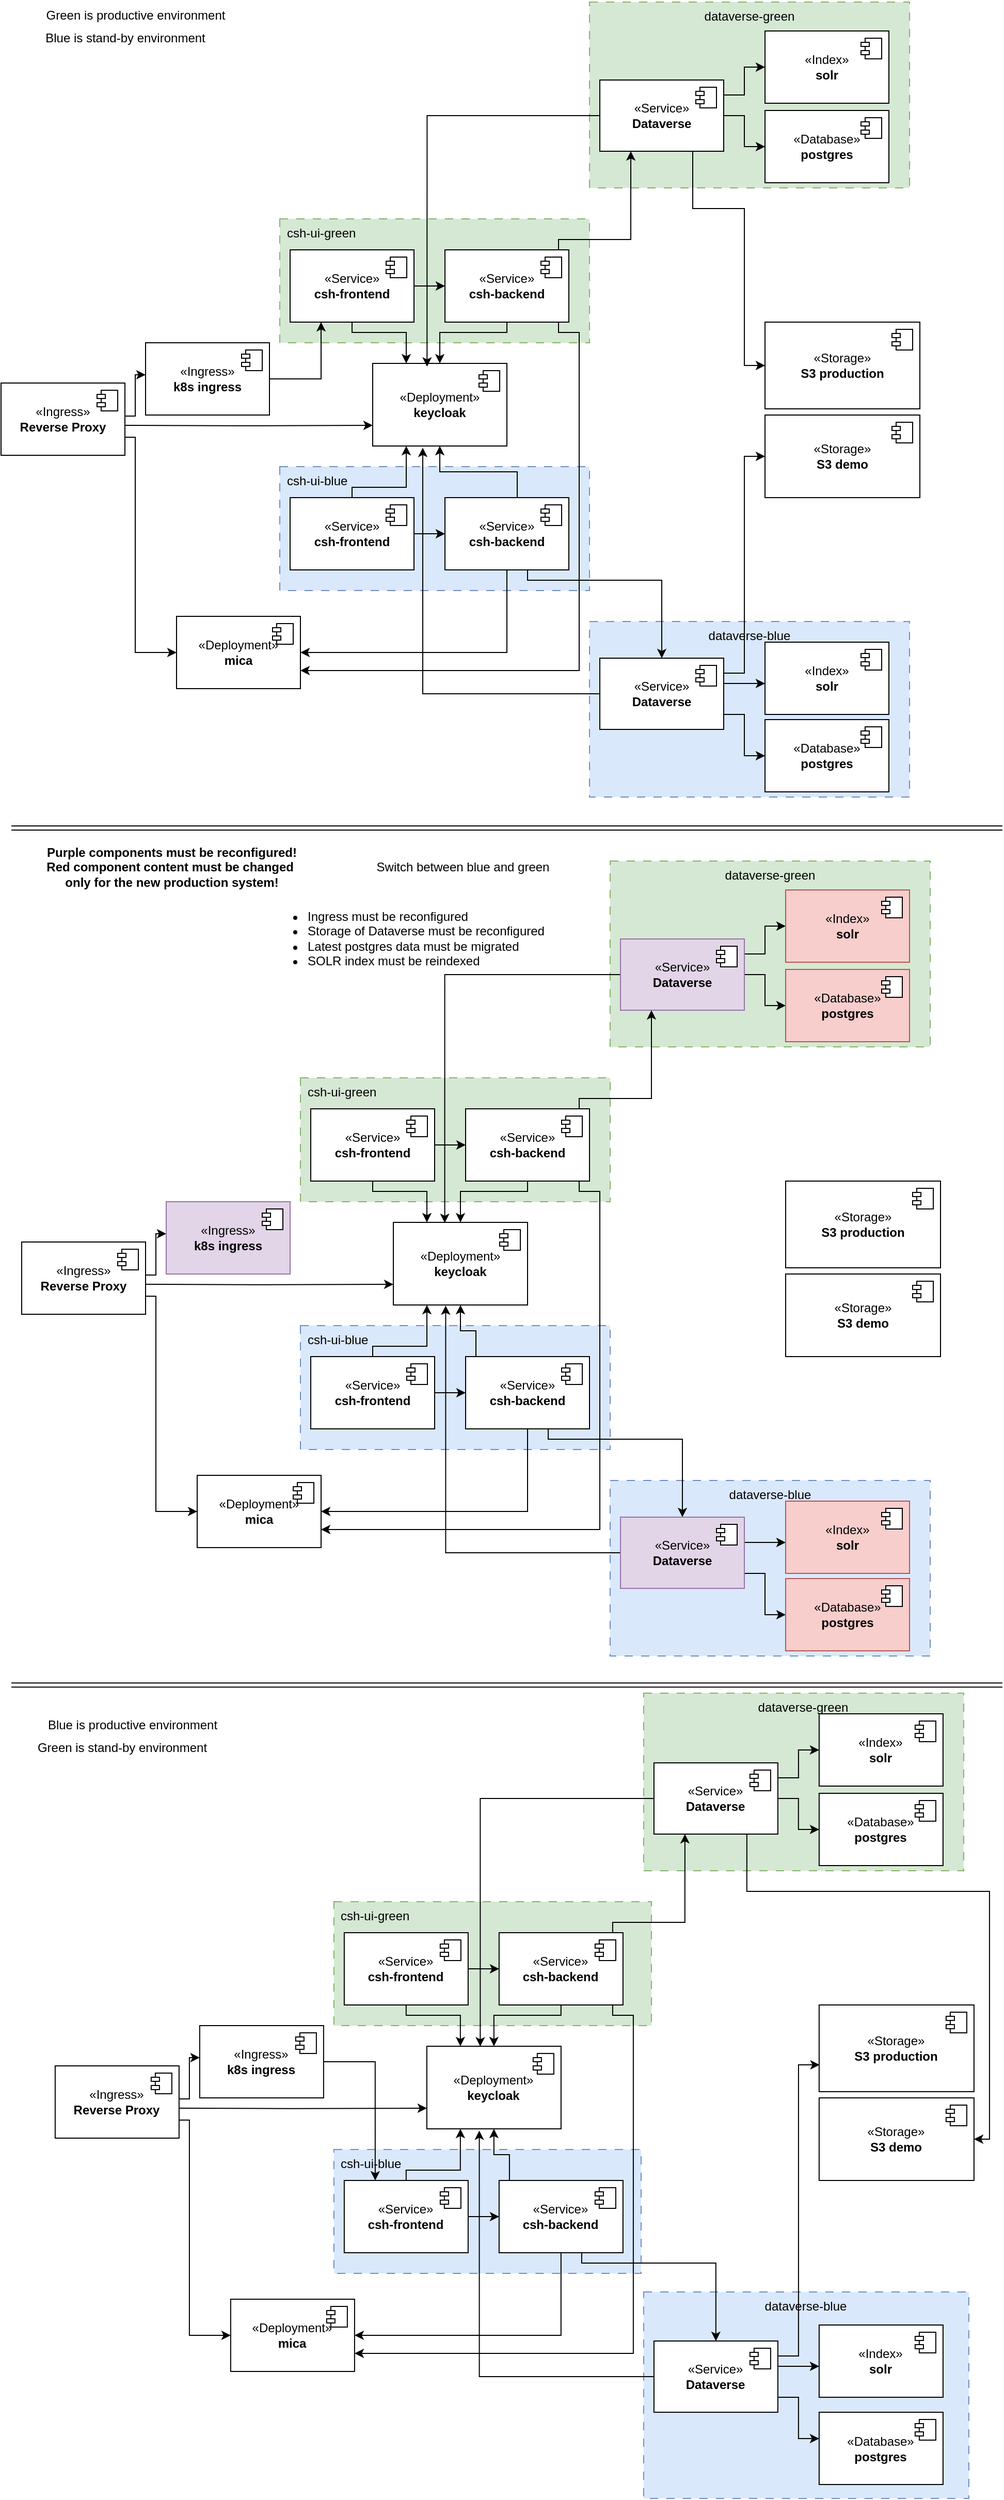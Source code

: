 <mxfile version="26.0.6">
  <diagram name="Page-1" id="UmYdHqTWHNb7NzqTb6U2">
    <mxGraphModel dx="1428" dy="652" grid="1" gridSize="10" guides="1" tooltips="1" connect="1" arrows="1" fold="1" page="1" pageScale="1" pageWidth="1169" pageHeight="827" math="0" shadow="0">
      <root>
        <mxCell id="0" />
        <mxCell id="1" parent="0" />
        <mxCell id="5zf9XJoakITJVShfxlqn-283" value="dataverse-blue" style="rounded=0;whiteSpace=wrap;html=1;fillColor=#dae8fc;verticalAlign=top;dashed=1;dashPattern=8 8;strokeColor=#6c8ebf;" parent="1" vertex="1">
          <mxGeometry x="622.44" y="2258" width="315" height="200" as="geometry" />
        </mxCell>
        <mxCell id="5zf9XJoakITJVShfxlqn-79" value="dataverse-green" style="rounded=0;whiteSpace=wrap;html=1;fillColor=#d5e8d4;verticalAlign=top;dashed=1;dashPattern=8 8;strokeColor=#82b366;" parent="1" vertex="1">
          <mxGeometry x="570" y="40" width="310" height="180" as="geometry" />
        </mxCell>
        <mxCell id="5zf9XJoakITJVShfxlqn-64" value="dataverse-blue" style="rounded=0;whiteSpace=wrap;html=1;fillColor=#dae8fc;verticalAlign=top;dashed=1;dashPattern=8 8;strokeColor=#6c8ebf;" parent="1" vertex="1">
          <mxGeometry x="570" y="640" width="310" height="170" as="geometry" />
        </mxCell>
        <mxCell id="5zf9XJoakITJVShfxlqn-15" value="&lt;div&gt;csh-ui-green&lt;/div&gt;" style="rounded=0;whiteSpace=wrap;html=1;fillColor=#d5e8d4;verticalAlign=top;dashed=1;dashPattern=8 8;strokeColor=#82b366;labelPosition=center;verticalLabelPosition=middle;align=left;spacingRight=0;spacingLeft=5;" parent="1" vertex="1">
          <mxGeometry x="270" y="250" width="300" height="120" as="geometry" />
        </mxCell>
        <mxCell id="5zf9XJoakITJVShfxlqn-24" value="csh-ui-blue" style="rounded=0;whiteSpace=wrap;html=1;fillColor=#dae8fc;verticalAlign=top;dashed=1;dashPattern=8 8;strokeColor=#6c8ebf;spacingRight=0;spacingLeft=5;align=left;" parent="1" vertex="1">
          <mxGeometry x="270" y="490" width="300" height="120" as="geometry" />
        </mxCell>
        <mxCell id="5zf9XJoakITJVShfxlqn-5" style="edgeStyle=orthogonalEdgeStyle;rounded=0;orthogonalLoop=1;jettySize=auto;html=1;" parent="1" edge="1">
          <mxGeometry relative="1" as="geometry">
            <mxPoint x="120" y="440" as="sourcePoint" />
            <mxPoint x="140" y="401" as="targetPoint" />
            <Array as="points">
              <mxPoint x="120" y="441" />
              <mxPoint x="130" y="441" />
              <mxPoint x="130" y="401" />
            </Array>
          </mxGeometry>
        </mxCell>
        <mxCell id="5zf9XJoakITJVShfxlqn-50" style="edgeStyle=orthogonalEdgeStyle;rounded=0;orthogonalLoop=1;jettySize=auto;html=1;entryX=0;entryY=0.75;entryDx=0;entryDy=0;" parent="1" target="5zf9XJoakITJVShfxlqn-27" edge="1">
          <mxGeometry relative="1" as="geometry">
            <mxPoint x="90" y="449.86" as="sourcePoint" />
            <mxPoint x="353" y="449.86" as="targetPoint" />
            <Array as="points" />
          </mxGeometry>
        </mxCell>
        <mxCell id="5zf9XJoakITJVShfxlqn-1" value="&lt;div&gt;«Ingress»&lt;/div&gt;&lt;div&gt;&lt;b&gt;Reverse Proxy&lt;/b&gt;&lt;br&gt;&lt;/div&gt;" style="html=1;dropTarget=0;whiteSpace=wrap;" parent="1" vertex="1">
          <mxGeometry y="409" width="120" height="70" as="geometry" />
        </mxCell>
        <mxCell id="5zf9XJoakITJVShfxlqn-2" value="" style="shape=module;jettyWidth=8;jettyHeight=4;" parent="5zf9XJoakITJVShfxlqn-1" vertex="1">
          <mxGeometry x="1" width="20" height="20" relative="1" as="geometry">
            <mxPoint x="-27" y="7" as="offset" />
          </mxGeometry>
        </mxCell>
        <mxCell id="5zf9XJoakITJVShfxlqn-12" style="edgeStyle=orthogonalEdgeStyle;rounded=0;orthogonalLoop=1;jettySize=auto;html=1;entryX=0.25;entryY=1;entryDx=0;entryDy=0;" parent="1" source="5zf9XJoakITJVShfxlqn-3" target="5zf9XJoakITJVShfxlqn-6" edge="1">
          <mxGeometry relative="1" as="geometry" />
        </mxCell>
        <mxCell id="5zf9XJoakITJVShfxlqn-3" value="&lt;div&gt;«Ingress»&lt;/div&gt;&lt;div&gt;&lt;b&gt;k8s ingress&lt;/b&gt;&lt;br&gt;&lt;/div&gt;" style="html=1;dropTarget=0;whiteSpace=wrap;" parent="1" vertex="1">
          <mxGeometry x="140" y="370" width="120" height="70" as="geometry" />
        </mxCell>
        <mxCell id="5zf9XJoakITJVShfxlqn-4" value="" style="shape=module;jettyWidth=8;jettyHeight=4;" parent="5zf9XJoakITJVShfxlqn-3" vertex="1">
          <mxGeometry x="1" width="20" height="20" relative="1" as="geometry">
            <mxPoint x="-27" y="7" as="offset" />
          </mxGeometry>
        </mxCell>
        <mxCell id="5zf9XJoakITJVShfxlqn-13" style="edgeStyle=orthogonalEdgeStyle;rounded=0;orthogonalLoop=1;jettySize=auto;html=1;entryX=0;entryY=0.5;entryDx=0;entryDy=0;" parent="1" source="5zf9XJoakITJVShfxlqn-6" target="5zf9XJoakITJVShfxlqn-8" edge="1">
          <mxGeometry relative="1" as="geometry" />
        </mxCell>
        <mxCell id="5zf9XJoakITJVShfxlqn-29" style="edgeStyle=orthogonalEdgeStyle;rounded=0;orthogonalLoop=1;jettySize=auto;html=1;entryX=0.25;entryY=0;entryDx=0;entryDy=0;" parent="1" source="5zf9XJoakITJVShfxlqn-6" target="5zf9XJoakITJVShfxlqn-27" edge="1">
          <mxGeometry relative="1" as="geometry">
            <Array as="points">
              <mxPoint x="340" y="360" />
              <mxPoint x="393" y="360" />
            </Array>
          </mxGeometry>
        </mxCell>
        <mxCell id="5zf9XJoakITJVShfxlqn-6" value="&lt;div&gt;«Service»&lt;/div&gt;&lt;div&gt;&lt;b&gt;csh-frontend&lt;/b&gt;&lt;br&gt;&lt;/div&gt;" style="html=1;dropTarget=0;whiteSpace=wrap;" parent="1" vertex="1">
          <mxGeometry x="280" y="280" width="120" height="70" as="geometry" />
        </mxCell>
        <mxCell id="5zf9XJoakITJVShfxlqn-7" value="" style="shape=module;jettyWidth=8;jettyHeight=4;" parent="5zf9XJoakITJVShfxlqn-6" vertex="1">
          <mxGeometry x="1" width="20" height="20" relative="1" as="geometry">
            <mxPoint x="-27" y="7" as="offset" />
          </mxGeometry>
        </mxCell>
        <mxCell id="5zf9XJoakITJVShfxlqn-30" style="edgeStyle=orthogonalEdgeStyle;rounded=0;orthogonalLoop=1;jettySize=auto;html=1;entryX=0.5;entryY=0;entryDx=0;entryDy=0;" parent="1" source="5zf9XJoakITJVShfxlqn-8" target="5zf9XJoakITJVShfxlqn-27" edge="1">
          <mxGeometry relative="1" as="geometry">
            <Array as="points">
              <mxPoint x="490" y="360" />
              <mxPoint x="425" y="360" />
            </Array>
          </mxGeometry>
        </mxCell>
        <mxCell id="5zf9XJoakITJVShfxlqn-55" style="edgeStyle=orthogonalEdgeStyle;rounded=0;orthogonalLoop=1;jettySize=auto;html=1;entryX=1;entryY=0.75;entryDx=0;entryDy=0;" parent="1" source="5zf9XJoakITJVShfxlqn-8" target="5zf9XJoakITJVShfxlqn-33" edge="1">
          <mxGeometry relative="1" as="geometry">
            <Array as="points">
              <mxPoint x="540" y="360" />
              <mxPoint x="560" y="360" />
              <mxPoint x="560" y="688" />
            </Array>
          </mxGeometry>
        </mxCell>
        <mxCell id="5zf9XJoakITJVShfxlqn-59" style="edgeStyle=orthogonalEdgeStyle;rounded=0;orthogonalLoop=1;jettySize=auto;html=1;entryX=0.25;entryY=1;entryDx=0;entryDy=0;exitX=0.75;exitY=0;exitDx=0;exitDy=0;" parent="1" source="5zf9XJoakITJVShfxlqn-8" target="5zf9XJoakITJVShfxlqn-81" edge="1">
          <mxGeometry relative="1" as="geometry">
            <mxPoint x="470.0" y="350" as="sourcePoint" />
            <mxPoint x="615" y="221" as="targetPoint" />
            <Array as="points">
              <mxPoint x="540" y="280" />
              <mxPoint x="540" y="270" />
              <mxPoint x="610" y="270" />
            </Array>
          </mxGeometry>
        </mxCell>
        <mxCell id="5zf9XJoakITJVShfxlqn-8" value="&lt;div&gt;«Service»&lt;/div&gt;&lt;div&gt;&lt;b&gt;csh-backend&lt;/b&gt;&lt;/div&gt;" style="html=1;dropTarget=0;whiteSpace=wrap;" parent="1" vertex="1">
          <mxGeometry x="430" y="280" width="120" height="70" as="geometry" />
        </mxCell>
        <mxCell id="5zf9XJoakITJVShfxlqn-9" value="" style="shape=module;jettyWidth=8;jettyHeight=4;" parent="5zf9XJoakITJVShfxlqn-8" vertex="1">
          <mxGeometry x="1" width="20" height="20" relative="1" as="geometry">
            <mxPoint x="-27" y="7" as="offset" />
          </mxGeometry>
        </mxCell>
        <mxCell id="5zf9XJoakITJVShfxlqn-16" style="edgeStyle=orthogonalEdgeStyle;rounded=0;orthogonalLoop=1;jettySize=auto;html=1;entryX=0;entryY=0.5;entryDx=0;entryDy=0;" parent="1" source="5zf9XJoakITJVShfxlqn-17" target="5zf9XJoakITJVShfxlqn-20" edge="1">
          <mxGeometry relative="1" as="geometry" />
        </mxCell>
        <mxCell id="5zf9XJoakITJVShfxlqn-31" style="edgeStyle=orthogonalEdgeStyle;rounded=0;orthogonalLoop=1;jettySize=auto;html=1;entryX=0.25;entryY=1;entryDx=0;entryDy=0;" parent="1" source="5zf9XJoakITJVShfxlqn-17" target="5zf9XJoakITJVShfxlqn-27" edge="1">
          <mxGeometry relative="1" as="geometry">
            <Array as="points">
              <mxPoint x="340" y="510" />
              <mxPoint x="393" y="510" />
            </Array>
          </mxGeometry>
        </mxCell>
        <mxCell id="5zf9XJoakITJVShfxlqn-17" value="&lt;div&gt;«Service»&lt;/div&gt;&lt;div&gt;&lt;b&gt;csh-frontend&lt;/b&gt;&lt;br&gt;&lt;/div&gt;" style="html=1;dropTarget=0;whiteSpace=wrap;" parent="1" vertex="1">
          <mxGeometry x="280" y="520" width="120" height="70" as="geometry" />
        </mxCell>
        <mxCell id="5zf9XJoakITJVShfxlqn-18" value="" style="shape=module;jettyWidth=8;jettyHeight=4;" parent="5zf9XJoakITJVShfxlqn-17" vertex="1">
          <mxGeometry x="1" width="20" height="20" relative="1" as="geometry">
            <mxPoint x="-27" y="7" as="offset" />
          </mxGeometry>
        </mxCell>
        <mxCell id="5zf9XJoakITJVShfxlqn-32" style="edgeStyle=orthogonalEdgeStyle;rounded=0;orthogonalLoop=1;jettySize=auto;html=1;entryX=0.5;entryY=1;entryDx=0;entryDy=0;" parent="1" source="5zf9XJoakITJVShfxlqn-20" target="5zf9XJoakITJVShfxlqn-27" edge="1">
          <mxGeometry relative="1" as="geometry">
            <Array as="points">
              <mxPoint x="500" y="495" />
              <mxPoint x="425" y="495" />
            </Array>
          </mxGeometry>
        </mxCell>
        <mxCell id="5zf9XJoakITJVShfxlqn-54" style="edgeStyle=orthogonalEdgeStyle;rounded=0;orthogonalLoop=1;jettySize=auto;html=1;entryX=1;entryY=0.5;entryDx=0;entryDy=0;" parent="1" source="5zf9XJoakITJVShfxlqn-20" target="5zf9XJoakITJVShfxlqn-33" edge="1">
          <mxGeometry relative="1" as="geometry">
            <Array as="points">
              <mxPoint x="490" y="670" />
            </Array>
          </mxGeometry>
        </mxCell>
        <mxCell id="5zf9XJoakITJVShfxlqn-76" style="edgeStyle=orthogonalEdgeStyle;rounded=0;orthogonalLoop=1;jettySize=auto;html=1;" parent="1" source="5zf9XJoakITJVShfxlqn-20" target="5zf9XJoakITJVShfxlqn-65" edge="1">
          <mxGeometry relative="1" as="geometry">
            <Array as="points">
              <mxPoint x="510" y="600" />
            </Array>
          </mxGeometry>
        </mxCell>
        <mxCell id="5zf9XJoakITJVShfxlqn-20" value="&lt;div&gt;«Service»&lt;/div&gt;&lt;div&gt;&lt;b&gt;csh-backend&lt;/b&gt;&lt;/div&gt;" style="html=1;dropTarget=0;whiteSpace=wrap;" parent="1" vertex="1">
          <mxGeometry x="430" y="520" width="120" height="70" as="geometry" />
        </mxCell>
        <mxCell id="5zf9XJoakITJVShfxlqn-21" value="" style="shape=module;jettyWidth=8;jettyHeight=4;" parent="5zf9XJoakITJVShfxlqn-20" vertex="1">
          <mxGeometry x="1" width="20" height="20" relative="1" as="geometry">
            <mxPoint x="-27" y="7" as="offset" />
          </mxGeometry>
        </mxCell>
        <mxCell id="5zf9XJoakITJVShfxlqn-27" value="&lt;div&gt;«Deployment»&lt;b&gt;&lt;br&gt;&lt;/b&gt;&lt;/div&gt;&lt;div&gt;&lt;b&gt;keycloak&lt;/b&gt;&lt;/div&gt;" style="html=1;dropTarget=0;whiteSpace=wrap;" parent="1" vertex="1">
          <mxGeometry x="360" y="390" width="130" height="80" as="geometry" />
        </mxCell>
        <mxCell id="5zf9XJoakITJVShfxlqn-28" value="" style="shape=module;jettyWidth=8;jettyHeight=4;" parent="5zf9XJoakITJVShfxlqn-27" vertex="1">
          <mxGeometry x="1" width="20" height="20" relative="1" as="geometry">
            <mxPoint x="-27" y="7" as="offset" />
          </mxGeometry>
        </mxCell>
        <mxCell id="5zf9XJoakITJVShfxlqn-33" value="&lt;div&gt;«Deployment»&lt;b&gt;&lt;br&gt;&lt;/b&gt;&lt;/div&gt;&lt;div&gt;&lt;b&gt;mica&lt;/b&gt;&lt;/div&gt;" style="html=1;dropTarget=0;whiteSpace=wrap;" parent="1" vertex="1">
          <mxGeometry x="170" y="635" width="120" height="70" as="geometry" />
        </mxCell>
        <mxCell id="5zf9XJoakITJVShfxlqn-34" value="" style="shape=module;jettyWidth=8;jettyHeight=4;" parent="5zf9XJoakITJVShfxlqn-33" vertex="1">
          <mxGeometry x="1" width="20" height="20" relative="1" as="geometry">
            <mxPoint x="-27" y="7" as="offset" />
          </mxGeometry>
        </mxCell>
        <mxCell id="5zf9XJoakITJVShfxlqn-36" style="edgeStyle=orthogonalEdgeStyle;rounded=0;orthogonalLoop=1;jettySize=auto;html=1;exitX=1;exitY=0.75;exitDx=0;exitDy=0;" parent="1" source="5zf9XJoakITJVShfxlqn-1" target="5zf9XJoakITJVShfxlqn-33" edge="1">
          <mxGeometry relative="1" as="geometry">
            <mxPoint x="130" y="670" as="sourcePoint" />
            <mxPoint x="170" y="670" as="targetPoint" />
            <Array as="points">
              <mxPoint x="130" y="462" />
              <mxPoint x="130" y="670" />
            </Array>
          </mxGeometry>
        </mxCell>
        <mxCell id="5zf9XJoakITJVShfxlqn-78" style="edgeStyle=orthogonalEdgeStyle;rounded=0;orthogonalLoop=1;jettySize=auto;html=1;entryX=0;entryY=0.5;entryDx=0;entryDy=0;exitX=0.75;exitY=1;exitDx=0;exitDy=0;" parent="1" source="5zf9XJoakITJVShfxlqn-81" target="5zf9XJoakITJVShfxlqn-61" edge="1">
          <mxGeometry relative="1" as="geometry">
            <mxPoint x="750" y="176" as="sourcePoint" />
            <Array as="points">
              <mxPoint x="670" y="240" />
              <mxPoint x="720" y="240" />
              <mxPoint x="720" y="392" />
            </Array>
          </mxGeometry>
        </mxCell>
        <mxCell id="5zf9XJoakITJVShfxlqn-61" value="&lt;div&gt;«Storage»&lt;/div&gt;&lt;div&gt;&lt;b&gt;S3 production&lt;/b&gt;&lt;br&gt;&lt;/div&gt;" style="html=1;dropTarget=0;whiteSpace=wrap;" parent="1" vertex="1">
          <mxGeometry x="740" y="350" width="150" height="84" as="geometry" />
        </mxCell>
        <mxCell id="5zf9XJoakITJVShfxlqn-62" value="" style="shape=module;jettyWidth=8;jettyHeight=4;" parent="5zf9XJoakITJVShfxlqn-61" vertex="1">
          <mxGeometry x="1" width="20" height="20" relative="1" as="geometry">
            <mxPoint x="-27" y="7" as="offset" />
          </mxGeometry>
        </mxCell>
        <mxCell id="5zf9XJoakITJVShfxlqn-74" style="edgeStyle=orthogonalEdgeStyle;rounded=0;orthogonalLoop=1;jettySize=auto;html=1;" parent="1" source="5zf9XJoakITJVShfxlqn-65" target="5zf9XJoakITJVShfxlqn-72" edge="1">
          <mxGeometry relative="1" as="geometry">
            <Array as="points">
              <mxPoint x="720" y="730" />
              <mxPoint x="720" y="770" />
            </Array>
          </mxGeometry>
        </mxCell>
        <mxCell id="5zf9XJoakITJVShfxlqn-77" style="edgeStyle=orthogonalEdgeStyle;rounded=0;orthogonalLoop=1;jettySize=auto;html=1;entryX=0;entryY=0.5;entryDx=0;entryDy=0;" parent="1" source="5zf9XJoakITJVShfxlqn-65" target="5zf9XJoakITJVShfxlqn-67" edge="1">
          <mxGeometry relative="1" as="geometry">
            <Array as="points">
              <mxPoint x="720" y="690" />
              <mxPoint x="720" y="480" />
            </Array>
          </mxGeometry>
        </mxCell>
        <mxCell id="5zf9XJoakITJVShfxlqn-221" style="edgeStyle=orthogonalEdgeStyle;rounded=0;orthogonalLoop=1;jettySize=auto;html=1;" parent="1" source="5zf9XJoakITJVShfxlqn-65" target="5zf9XJoakITJVShfxlqn-219" edge="1">
          <mxGeometry relative="1" as="geometry">
            <Array as="points">
              <mxPoint x="730" y="700" />
              <mxPoint x="730" y="700" />
            </Array>
          </mxGeometry>
        </mxCell>
        <mxCell id="5zf9XJoakITJVShfxlqn-355" style="edgeStyle=orthogonalEdgeStyle;rounded=0;orthogonalLoop=1;jettySize=auto;html=1;entryX=0.373;entryY=1.021;entryDx=0;entryDy=0;entryPerimeter=0;" parent="1" source="5zf9XJoakITJVShfxlqn-65" target="5zf9XJoakITJVShfxlqn-27" edge="1">
          <mxGeometry relative="1" as="geometry" />
        </mxCell>
        <mxCell id="5zf9XJoakITJVShfxlqn-65" value="&lt;div&gt;«Service»&lt;b&gt;&lt;br&gt;&lt;/b&gt;&lt;/div&gt;&lt;div&gt;&lt;b&gt;Dataverse&lt;/b&gt;&lt;/div&gt;" style="html=1;dropTarget=0;whiteSpace=wrap;" parent="1" vertex="1">
          <mxGeometry x="580" y="675.5" width="120" height="69" as="geometry" />
        </mxCell>
        <mxCell id="5zf9XJoakITJVShfxlqn-66" value="" style="shape=module;jettyWidth=8;jettyHeight=4;" parent="5zf9XJoakITJVShfxlqn-65" vertex="1">
          <mxGeometry x="1" width="20" height="20" relative="1" as="geometry">
            <mxPoint x="-27" y="7" as="offset" />
          </mxGeometry>
        </mxCell>
        <mxCell id="5zf9XJoakITJVShfxlqn-67" value="&lt;div&gt;«Storage»&lt;/div&gt;&lt;div&gt;&lt;b&gt;S3 demo&lt;/b&gt;&lt;br&gt;&lt;/div&gt;" style="html=1;dropTarget=0;whiteSpace=wrap;" parent="1" vertex="1">
          <mxGeometry x="740" y="440" width="150" height="80" as="geometry" />
        </mxCell>
        <mxCell id="5zf9XJoakITJVShfxlqn-68" value="" style="shape=module;jettyWidth=8;jettyHeight=4;" parent="5zf9XJoakITJVShfxlqn-67" vertex="1">
          <mxGeometry x="1" width="20" height="20" relative="1" as="geometry">
            <mxPoint x="-27" y="7" as="offset" />
          </mxGeometry>
        </mxCell>
        <mxCell id="5zf9XJoakITJVShfxlqn-72" value="&lt;div&gt;«Database»&lt;/div&gt;&lt;div&gt;&lt;b&gt;postgres&lt;/b&gt;&lt;br&gt;&lt;/div&gt;" style="html=1;dropTarget=0;whiteSpace=wrap;" parent="1" vertex="1">
          <mxGeometry x="740" y="735" width="120" height="70" as="geometry" />
        </mxCell>
        <mxCell id="5zf9XJoakITJVShfxlqn-73" value="" style="shape=module;jettyWidth=8;jettyHeight=4;" parent="5zf9XJoakITJVShfxlqn-72" vertex="1">
          <mxGeometry x="1" width="20" height="20" relative="1" as="geometry">
            <mxPoint x="-27" y="7" as="offset" />
          </mxGeometry>
        </mxCell>
        <mxCell id="5zf9XJoakITJVShfxlqn-80" style="edgeStyle=orthogonalEdgeStyle;rounded=0;orthogonalLoop=1;jettySize=auto;html=1;" parent="1" source="5zf9XJoakITJVShfxlqn-81" target="5zf9XJoakITJVShfxlqn-83" edge="1">
          <mxGeometry relative="1" as="geometry" />
        </mxCell>
        <mxCell id="5zf9XJoakITJVShfxlqn-218" style="edgeStyle=orthogonalEdgeStyle;rounded=0;orthogonalLoop=1;jettySize=auto;html=1;entryX=0;entryY=0.5;entryDx=0;entryDy=0;" parent="1" source="5zf9XJoakITJVShfxlqn-81" target="5zf9XJoakITJVShfxlqn-216" edge="1">
          <mxGeometry relative="1" as="geometry">
            <Array as="points">
              <mxPoint x="720" y="130" />
              <mxPoint x="720" y="103" />
            </Array>
          </mxGeometry>
        </mxCell>
        <mxCell id="5zf9XJoakITJVShfxlqn-354" style="edgeStyle=orthogonalEdgeStyle;rounded=0;orthogonalLoop=1;jettySize=auto;html=1;entryX=0.405;entryY=0.039;entryDx=0;entryDy=0;entryPerimeter=0;" parent="1" source="5zf9XJoakITJVShfxlqn-81" target="5zf9XJoakITJVShfxlqn-27" edge="1">
          <mxGeometry relative="1" as="geometry" />
        </mxCell>
        <mxCell id="5zf9XJoakITJVShfxlqn-81" value="&lt;div&gt;«Service»&lt;b&gt;&lt;br&gt;&lt;/b&gt;&lt;/div&gt;&lt;div&gt;&lt;b&gt;Dataverse&lt;/b&gt;&lt;/div&gt;" style="html=1;dropTarget=0;whiteSpace=wrap;" parent="1" vertex="1">
          <mxGeometry x="580" y="115.5" width="120" height="69" as="geometry" />
        </mxCell>
        <mxCell id="5zf9XJoakITJVShfxlqn-82" value="" style="shape=module;jettyWidth=8;jettyHeight=4;" parent="5zf9XJoakITJVShfxlqn-81" vertex="1">
          <mxGeometry x="1" width="20" height="20" relative="1" as="geometry">
            <mxPoint x="-27" y="7" as="offset" />
          </mxGeometry>
        </mxCell>
        <mxCell id="5zf9XJoakITJVShfxlqn-83" value="&lt;div&gt;«Database»&lt;/div&gt;&lt;div&gt;&lt;b&gt;postgres&lt;/b&gt;&lt;br&gt;&lt;/div&gt;" style="html=1;dropTarget=0;whiteSpace=wrap;" parent="1" vertex="1">
          <mxGeometry x="740" y="145" width="120" height="70" as="geometry" />
        </mxCell>
        <mxCell id="5zf9XJoakITJVShfxlqn-84" value="" style="shape=module;jettyWidth=8;jettyHeight=4;" parent="5zf9XJoakITJVShfxlqn-83" vertex="1">
          <mxGeometry x="1" width="20" height="20" relative="1" as="geometry">
            <mxPoint x="-27" y="7" as="offset" />
          </mxGeometry>
        </mxCell>
        <mxCell id="5zf9XJoakITJVShfxlqn-85" value="Green is productive environment" style="text;html=1;align=center;verticalAlign=middle;resizable=0;points=[];autosize=1;strokeColor=none;fillColor=none;" parent="1" vertex="1">
          <mxGeometry x="30" y="38" width="200" height="30" as="geometry" />
        </mxCell>
        <mxCell id="5zf9XJoakITJVShfxlqn-86" value="Blue is stand-by environment" style="text;html=1;align=center;verticalAlign=middle;resizable=0;points=[];autosize=1;strokeColor=none;fillColor=none;" parent="1" vertex="1">
          <mxGeometry x="30" y="60" width="180" height="30" as="geometry" />
        </mxCell>
        <mxCell id="5zf9XJoakITJVShfxlqn-87" value="" style="shape=link;html=1;rounded=0;" parent="1" edge="1">
          <mxGeometry width="100" relative="1" as="geometry">
            <mxPoint x="10" y="1670.18" as="sourcePoint" />
            <mxPoint x="970" y="1670.18" as="targetPoint" />
          </mxGeometry>
        </mxCell>
        <mxCell id="5zf9XJoakITJVShfxlqn-144" value="Blue is productive environment" style="text;html=1;align=center;verticalAlign=middle;resizable=0;points=[];autosize=1;strokeColor=none;fillColor=none;" parent="1" vertex="1">
          <mxGeometry x="32.44" y="1693.5" width="190" height="30" as="geometry" />
        </mxCell>
        <mxCell id="5zf9XJoakITJVShfxlqn-145" value="Green is stand-by environment" style="text;html=1;align=center;verticalAlign=middle;resizable=0;points=[];autosize=1;strokeColor=none;fillColor=none;" parent="1" vertex="1">
          <mxGeometry x="22.44" y="1715.5" width="190" height="30" as="geometry" />
        </mxCell>
        <mxCell id="5zf9XJoakITJVShfxlqn-146" value="" style="shape=link;html=1;rounded=0;" parent="1" edge="1">
          <mxGeometry width="100" relative="1" as="geometry">
            <mxPoint x="10" y="840" as="sourcePoint" />
            <mxPoint x="970" y="840" as="targetPoint" />
          </mxGeometry>
        </mxCell>
        <mxCell id="5zf9XJoakITJVShfxlqn-205" value="Switch between blue and green" style="text;html=1;align=center;verticalAlign=middle;resizable=0;points=[];autosize=1;strokeColor=none;fillColor=none;" parent="1" vertex="1">
          <mxGeometry x="352.44" y="862.75" width="190" height="30" as="geometry" />
        </mxCell>
        <mxCell id="5zf9XJoakITJVShfxlqn-206" value="&lt;div align=&quot;left&quot;&gt;&lt;ul&gt;&lt;li&gt;Ingress must be reconfigured&lt;br&gt;&lt;/li&gt;&lt;li&gt;Storage of Dataverse must be reconfigured&lt;/li&gt;&lt;li&gt;Latest postgres data must be migrated&lt;/li&gt;&lt;li&gt;SOLR index must be reindexed&lt;br&gt;&lt;/li&gt;&lt;/ul&gt;&lt;/div&gt;" style="text;html=1;align=left;verticalAlign=middle;resizable=0;points=[];autosize=1;strokeColor=none;fillColor=none;" parent="1" vertex="1">
          <mxGeometry x="255" y="897.25" width="290" height="100" as="geometry" />
        </mxCell>
        <mxCell id="5zf9XJoakITJVShfxlqn-207" value="&lt;div&gt;Purple components must be reconfigured!&lt;/div&gt;&lt;div&gt;Red component content must be changed&amp;nbsp;&lt;/div&gt;&lt;div&gt;only for the new production system!&lt;br&gt;&lt;/div&gt;" style="text;html=1;align=center;verticalAlign=middle;resizable=0;points=[];autosize=1;strokeColor=none;fillColor=none;fontStyle=1" parent="1" vertex="1">
          <mxGeometry x="30" y="847.75" width="270" height="60" as="geometry" />
        </mxCell>
        <mxCell id="5zf9XJoakITJVShfxlqn-216" value="&lt;div&gt;«Index»&lt;/div&gt;&lt;div&gt;&lt;b&gt;solr&lt;/b&gt;&lt;br&gt;&lt;/div&gt;" style="html=1;dropTarget=0;whiteSpace=wrap;" parent="1" vertex="1">
          <mxGeometry x="740" y="68" width="120" height="70" as="geometry" />
        </mxCell>
        <mxCell id="5zf9XJoakITJVShfxlqn-217" value="" style="shape=module;jettyWidth=8;jettyHeight=4;" parent="5zf9XJoakITJVShfxlqn-216" vertex="1">
          <mxGeometry x="1" width="20" height="20" relative="1" as="geometry">
            <mxPoint x="-27" y="7" as="offset" />
          </mxGeometry>
        </mxCell>
        <mxCell id="5zf9XJoakITJVShfxlqn-219" value="&lt;div&gt;«Index»&lt;/div&gt;&lt;div&gt;&lt;b&gt;solr&lt;/b&gt;&lt;br&gt;&lt;/div&gt;" style="html=1;dropTarget=0;whiteSpace=wrap;" parent="1" vertex="1">
          <mxGeometry x="740" y="660" width="120" height="70" as="geometry" />
        </mxCell>
        <mxCell id="5zf9XJoakITJVShfxlqn-220" value="" style="shape=module;jettyWidth=8;jettyHeight=4;" parent="5zf9XJoakITJVShfxlqn-219" vertex="1">
          <mxGeometry x="1" width="20" height="20" relative="1" as="geometry">
            <mxPoint x="-27" y="7" as="offset" />
          </mxGeometry>
        </mxCell>
        <mxCell id="5zf9XJoakITJVShfxlqn-222" value="dataverse-green" style="rounded=0;whiteSpace=wrap;html=1;fillColor=#d5e8d4;verticalAlign=top;dashed=1;dashPattern=8 8;strokeColor=#82b366;" parent="1" vertex="1">
          <mxGeometry x="622.44" y="1678" width="310" height="172" as="geometry" />
        </mxCell>
        <mxCell id="5zf9XJoakITJVShfxlqn-223" value="&lt;div&gt;csh-ui-green&lt;/div&gt;" style="rounded=0;whiteSpace=wrap;html=1;fillColor=#d5e8d4;verticalAlign=top;dashed=1;dashPattern=8 8;strokeColor=#82b366;spacingRight=0;align=left;spacingLeft=5;" parent="1" vertex="1">
          <mxGeometry x="322.44" y="1880" width="307.56" height="120" as="geometry" />
        </mxCell>
        <mxCell id="5zf9XJoakITJVShfxlqn-224" value="&lt;div&gt;csh-ui-blue&lt;/div&gt;" style="rounded=0;whiteSpace=wrap;html=1;fillColor=#dae8fc;verticalAlign=top;dashed=1;dashPattern=8 8;strokeColor=#6c8ebf;spacingRight=0;align=left;spacingLeft=5;" parent="1" vertex="1">
          <mxGeometry x="322.44" y="2120" width="297.56" height="120" as="geometry" />
        </mxCell>
        <mxCell id="5zf9XJoakITJVShfxlqn-225" style="edgeStyle=orthogonalEdgeStyle;rounded=0;orthogonalLoop=1;jettySize=auto;html=1;" parent="1" edge="1">
          <mxGeometry relative="1" as="geometry">
            <mxPoint x="172.44" y="2070" as="sourcePoint" />
            <mxPoint x="192.44" y="2031" as="targetPoint" />
            <Array as="points">
              <mxPoint x="172.44" y="2071" />
              <mxPoint x="182.44" y="2071" />
              <mxPoint x="182.44" y="2031" />
            </Array>
          </mxGeometry>
        </mxCell>
        <mxCell id="5zf9XJoakITJVShfxlqn-226" style="edgeStyle=orthogonalEdgeStyle;rounded=0;orthogonalLoop=1;jettySize=auto;html=1;entryX=0;entryY=0.75;entryDx=0;entryDy=0;" parent="1" target="5zf9XJoakITJVShfxlqn-256" edge="1">
          <mxGeometry relative="1" as="geometry">
            <mxPoint x="142.44" y="2079.86" as="sourcePoint" />
            <mxPoint x="405.44" y="2079.86" as="targetPoint" />
            <Array as="points" />
          </mxGeometry>
        </mxCell>
        <mxCell id="5zf9XJoakITJVShfxlqn-227" value="&lt;div&gt;«Ingress»&lt;/div&gt;&lt;div&gt;&lt;b&gt;Reverse Proxy&lt;/b&gt;&lt;br&gt;&lt;/div&gt;" style="html=1;dropTarget=0;whiteSpace=wrap;" parent="1" vertex="1">
          <mxGeometry x="52.44" y="2039" width="120" height="70" as="geometry" />
        </mxCell>
        <mxCell id="5zf9XJoakITJVShfxlqn-228" value="" style="shape=module;jettyWidth=8;jettyHeight=4;" parent="5zf9XJoakITJVShfxlqn-227" vertex="1">
          <mxGeometry x="1" width="20" height="20" relative="1" as="geometry">
            <mxPoint x="-27" y="7" as="offset" />
          </mxGeometry>
        </mxCell>
        <mxCell id="5zf9XJoakITJVShfxlqn-229" style="edgeStyle=orthogonalEdgeStyle;rounded=0;orthogonalLoop=1;jettySize=auto;html=1;entryX=0.25;entryY=0;entryDx=0;entryDy=0;" parent="1" source="5zf9XJoakITJVShfxlqn-230" target="5zf9XJoakITJVShfxlqn-246" edge="1">
          <mxGeometry relative="1" as="geometry" />
        </mxCell>
        <mxCell id="5zf9XJoakITJVShfxlqn-230" value="&lt;div&gt;«Ingress»&lt;/div&gt;&lt;div&gt;&lt;b&gt;k8s ingress&lt;/b&gt;&lt;br&gt;&lt;/div&gt;" style="html=1;dropTarget=0;whiteSpace=wrap;" parent="1" vertex="1">
          <mxGeometry x="192.44" y="2000" width="120" height="70" as="geometry" />
        </mxCell>
        <mxCell id="5zf9XJoakITJVShfxlqn-231" value="" style="shape=module;jettyWidth=8;jettyHeight=4;" parent="5zf9XJoakITJVShfxlqn-230" vertex="1">
          <mxGeometry x="1" width="20" height="20" relative="1" as="geometry">
            <mxPoint x="-27" y="7" as="offset" />
          </mxGeometry>
        </mxCell>
        <mxCell id="5zf9XJoakITJVShfxlqn-232" style="edgeStyle=orthogonalEdgeStyle;rounded=0;orthogonalLoop=1;jettySize=auto;html=1;entryX=0;entryY=0.5;entryDx=0;entryDy=0;" parent="1" source="5zf9XJoakITJVShfxlqn-234" target="5zf9XJoakITJVShfxlqn-240" edge="1">
          <mxGeometry relative="1" as="geometry" />
        </mxCell>
        <mxCell id="5zf9XJoakITJVShfxlqn-233" style="edgeStyle=orthogonalEdgeStyle;rounded=0;orthogonalLoop=1;jettySize=auto;html=1;entryX=0.25;entryY=0;entryDx=0;entryDy=0;" parent="1" source="5zf9XJoakITJVShfxlqn-234" target="5zf9XJoakITJVShfxlqn-256" edge="1">
          <mxGeometry relative="1" as="geometry">
            <Array as="points">
              <mxPoint x="392.44" y="1990" />
              <mxPoint x="445.44" y="1990" />
            </Array>
          </mxGeometry>
        </mxCell>
        <mxCell id="5zf9XJoakITJVShfxlqn-234" value="&lt;div&gt;«Service»&lt;/div&gt;&lt;div&gt;&lt;b&gt;csh-frontend&lt;/b&gt;&lt;br&gt;&lt;/div&gt;" style="html=1;dropTarget=0;whiteSpace=wrap;" parent="1" vertex="1">
          <mxGeometry x="332.44" y="1910" width="120" height="70" as="geometry" />
        </mxCell>
        <mxCell id="5zf9XJoakITJVShfxlqn-235" value="" style="shape=module;jettyWidth=8;jettyHeight=4;" parent="5zf9XJoakITJVShfxlqn-234" vertex="1">
          <mxGeometry x="1" width="20" height="20" relative="1" as="geometry">
            <mxPoint x="-27" y="7" as="offset" />
          </mxGeometry>
        </mxCell>
        <mxCell id="5zf9XJoakITJVShfxlqn-237" style="edgeStyle=orthogonalEdgeStyle;rounded=0;orthogonalLoop=1;jettySize=auto;html=1;entryX=0.5;entryY=0;entryDx=0;entryDy=0;" parent="1" source="5zf9XJoakITJVShfxlqn-240" target="5zf9XJoakITJVShfxlqn-256" edge="1">
          <mxGeometry relative="1" as="geometry">
            <Array as="points">
              <mxPoint x="542.44" y="1990" />
              <mxPoint x="477.44" y="1990" />
            </Array>
          </mxGeometry>
        </mxCell>
        <mxCell id="5zf9XJoakITJVShfxlqn-238" style="edgeStyle=orthogonalEdgeStyle;rounded=0;orthogonalLoop=1;jettySize=auto;html=1;entryX=1;entryY=0.75;entryDx=0;entryDy=0;" parent="1" source="5zf9XJoakITJVShfxlqn-240" target="5zf9XJoakITJVShfxlqn-258" edge="1">
          <mxGeometry relative="1" as="geometry">
            <Array as="points">
              <mxPoint x="592.44" y="1990" />
              <mxPoint x="612.44" y="1990" />
              <mxPoint x="612.44" y="2318" />
            </Array>
          </mxGeometry>
        </mxCell>
        <mxCell id="5zf9XJoakITJVShfxlqn-239" style="edgeStyle=orthogonalEdgeStyle;rounded=0;orthogonalLoop=1;jettySize=auto;html=1;entryX=0.25;entryY=1;entryDx=0;entryDy=0;exitX=0.75;exitY=0;exitDx=0;exitDy=0;" parent="1" source="5zf9XJoakITJVShfxlqn-240" target="5zf9XJoakITJVShfxlqn-274" edge="1">
          <mxGeometry relative="1" as="geometry">
            <mxPoint x="522.44" y="1980" as="sourcePoint" />
            <mxPoint x="667.44" y="1851" as="targetPoint" />
            <Array as="points">
              <mxPoint x="592.44" y="1910" />
              <mxPoint x="592.44" y="1900" />
              <mxPoint x="662.44" y="1900" />
            </Array>
          </mxGeometry>
        </mxCell>
        <mxCell id="5zf9XJoakITJVShfxlqn-240" value="&lt;div&gt;«Service»&lt;/div&gt;&lt;div&gt;&lt;b&gt;csh-backend&lt;/b&gt;&lt;/div&gt;" style="html=1;dropTarget=0;whiteSpace=wrap;" parent="1" vertex="1">
          <mxGeometry x="482.44" y="1910" width="120" height="70" as="geometry" />
        </mxCell>
        <mxCell id="5zf9XJoakITJVShfxlqn-241" value="" style="shape=module;jettyWidth=8;jettyHeight=4;" parent="5zf9XJoakITJVShfxlqn-240" vertex="1">
          <mxGeometry x="1" width="20" height="20" relative="1" as="geometry">
            <mxPoint x="-27" y="7" as="offset" />
          </mxGeometry>
        </mxCell>
        <mxCell id="5zf9XJoakITJVShfxlqn-244" style="edgeStyle=orthogonalEdgeStyle;rounded=0;orthogonalLoop=1;jettySize=auto;html=1;entryX=0;entryY=0.5;entryDx=0;entryDy=0;" parent="1" source="5zf9XJoakITJVShfxlqn-246" target="5zf9XJoakITJVShfxlqn-252" edge="1">
          <mxGeometry relative="1" as="geometry" />
        </mxCell>
        <mxCell id="5zf9XJoakITJVShfxlqn-245" style="edgeStyle=orthogonalEdgeStyle;rounded=0;orthogonalLoop=1;jettySize=auto;html=1;entryX=0.25;entryY=1;entryDx=0;entryDy=0;" parent="1" source="5zf9XJoakITJVShfxlqn-246" target="5zf9XJoakITJVShfxlqn-256" edge="1">
          <mxGeometry relative="1" as="geometry">
            <Array as="points">
              <mxPoint x="392.44" y="2140" />
              <mxPoint x="445.44" y="2140" />
            </Array>
          </mxGeometry>
        </mxCell>
        <mxCell id="5zf9XJoakITJVShfxlqn-246" value="&lt;div&gt;«Service»&lt;/div&gt;&lt;div&gt;&lt;b&gt;csh-frontend&lt;/b&gt;&lt;br&gt;&lt;/div&gt;" style="html=1;dropTarget=0;whiteSpace=wrap;" parent="1" vertex="1">
          <mxGeometry x="332.44" y="2150" width="120" height="70" as="geometry" />
        </mxCell>
        <mxCell id="5zf9XJoakITJVShfxlqn-247" value="" style="shape=module;jettyWidth=8;jettyHeight=4;" parent="5zf9XJoakITJVShfxlqn-246" vertex="1">
          <mxGeometry x="1" width="20" height="20" relative="1" as="geometry">
            <mxPoint x="-27" y="7" as="offset" />
          </mxGeometry>
        </mxCell>
        <mxCell id="5zf9XJoakITJVShfxlqn-249" style="edgeStyle=orthogonalEdgeStyle;rounded=0;orthogonalLoop=1;jettySize=auto;html=1;entryX=0.5;entryY=1;entryDx=0;entryDy=0;" parent="1" source="5zf9XJoakITJVShfxlqn-252" target="5zf9XJoakITJVShfxlqn-256" edge="1">
          <mxGeometry relative="1" as="geometry">
            <Array as="points">
              <mxPoint x="492.44" y="2125" />
              <mxPoint x="477.44" y="2125" />
            </Array>
          </mxGeometry>
        </mxCell>
        <mxCell id="5zf9XJoakITJVShfxlqn-250" style="edgeStyle=orthogonalEdgeStyle;rounded=0;orthogonalLoop=1;jettySize=auto;html=1;entryX=1;entryY=0.5;entryDx=0;entryDy=0;" parent="1" source="5zf9XJoakITJVShfxlqn-252" target="5zf9XJoakITJVShfxlqn-258" edge="1">
          <mxGeometry relative="1" as="geometry">
            <Array as="points">
              <mxPoint x="542.44" y="2300" />
            </Array>
          </mxGeometry>
        </mxCell>
        <mxCell id="5zf9XJoakITJVShfxlqn-251" style="edgeStyle=orthogonalEdgeStyle;rounded=0;orthogonalLoop=1;jettySize=auto;html=1;" parent="1" source="5zf9XJoakITJVShfxlqn-252" target="5zf9XJoakITJVShfxlqn-267" edge="1">
          <mxGeometry relative="1" as="geometry">
            <Array as="points">
              <mxPoint x="562.44" y="2230" />
            </Array>
          </mxGeometry>
        </mxCell>
        <mxCell id="5zf9XJoakITJVShfxlqn-252" value="&lt;div&gt;«Service»&lt;/div&gt;&lt;div&gt;&lt;b&gt;csh-backend&lt;/b&gt;&lt;/div&gt;" style="html=1;dropTarget=0;whiteSpace=wrap;" parent="1" vertex="1">
          <mxGeometry x="482.44" y="2150" width="120" height="70" as="geometry" />
        </mxCell>
        <mxCell id="5zf9XJoakITJVShfxlqn-253" value="" style="shape=module;jettyWidth=8;jettyHeight=4;" parent="5zf9XJoakITJVShfxlqn-252" vertex="1">
          <mxGeometry x="1" width="20" height="20" relative="1" as="geometry">
            <mxPoint x="-27" y="7" as="offset" />
          </mxGeometry>
        </mxCell>
        <mxCell id="5zf9XJoakITJVShfxlqn-256" value="&lt;div&gt;«Deployment»&lt;b&gt;&lt;br&gt;&lt;/b&gt;&lt;/div&gt;&lt;div&gt;&lt;b&gt;keycloak&lt;/b&gt;&lt;/div&gt;" style="html=1;dropTarget=0;whiteSpace=wrap;" parent="1" vertex="1">
          <mxGeometry x="412.44" y="2020" width="130" height="80" as="geometry" />
        </mxCell>
        <mxCell id="5zf9XJoakITJVShfxlqn-257" value="" style="shape=module;jettyWidth=8;jettyHeight=4;" parent="5zf9XJoakITJVShfxlqn-256" vertex="1">
          <mxGeometry x="1" width="20" height="20" relative="1" as="geometry">
            <mxPoint x="-27" y="7" as="offset" />
          </mxGeometry>
        </mxCell>
        <mxCell id="5zf9XJoakITJVShfxlqn-258" value="&lt;div&gt;«Deployment»&lt;b&gt;&lt;br&gt;&lt;/b&gt;&lt;/div&gt;&lt;div&gt;&lt;b&gt;mica&lt;/b&gt;&lt;/div&gt;" style="html=1;dropTarget=0;whiteSpace=wrap;" parent="1" vertex="1">
          <mxGeometry x="222.44" y="2265" width="120" height="70" as="geometry" />
        </mxCell>
        <mxCell id="5zf9XJoakITJVShfxlqn-259" value="" style="shape=module;jettyWidth=8;jettyHeight=4;" parent="5zf9XJoakITJVShfxlqn-258" vertex="1">
          <mxGeometry x="1" width="20" height="20" relative="1" as="geometry">
            <mxPoint x="-27" y="7" as="offset" />
          </mxGeometry>
        </mxCell>
        <mxCell id="5zf9XJoakITJVShfxlqn-260" style="edgeStyle=orthogonalEdgeStyle;rounded=0;orthogonalLoop=1;jettySize=auto;html=1;exitX=1;exitY=0.75;exitDx=0;exitDy=0;" parent="1" source="5zf9XJoakITJVShfxlqn-227" target="5zf9XJoakITJVShfxlqn-258" edge="1">
          <mxGeometry relative="1" as="geometry">
            <mxPoint x="182.44" y="2300" as="sourcePoint" />
            <mxPoint x="222.44" y="2300" as="targetPoint" />
            <Array as="points">
              <mxPoint x="182.44" y="2092" />
              <mxPoint x="182.44" y="2300" />
            </Array>
          </mxGeometry>
        </mxCell>
        <mxCell id="5zf9XJoakITJVShfxlqn-261" style="edgeStyle=orthogonalEdgeStyle;rounded=0;orthogonalLoop=1;jettySize=auto;html=1;entryX=1;entryY=0.5;entryDx=0;entryDy=0;exitX=0.75;exitY=1;exitDx=0;exitDy=0;" parent="1" source="5zf9XJoakITJVShfxlqn-274" target="5zf9XJoakITJVShfxlqn-269" edge="1">
          <mxGeometry relative="1" as="geometry">
            <mxPoint x="802.44" y="1806" as="sourcePoint" />
            <Array as="points">
              <mxPoint x="722.44" y="1870" />
              <mxPoint x="957.44" y="1870" />
              <mxPoint x="957.44" y="2110" />
            </Array>
          </mxGeometry>
        </mxCell>
        <mxCell id="5zf9XJoakITJVShfxlqn-262" value="&lt;div&gt;«Storage»&lt;/div&gt;&lt;div&gt;&lt;b&gt;S3 production&lt;/b&gt;&lt;br&gt;&lt;/div&gt;" style="html=1;dropTarget=0;whiteSpace=wrap;" parent="1" vertex="1">
          <mxGeometry x="792.44" y="1980" width="150" height="84" as="geometry" />
        </mxCell>
        <mxCell id="5zf9XJoakITJVShfxlqn-263" value="" style="shape=module;jettyWidth=8;jettyHeight=4;" parent="5zf9XJoakITJVShfxlqn-262" vertex="1">
          <mxGeometry x="1" width="20" height="20" relative="1" as="geometry">
            <mxPoint x="-27" y="7" as="offset" />
          </mxGeometry>
        </mxCell>
        <mxCell id="5zf9XJoakITJVShfxlqn-264" style="edgeStyle=orthogonalEdgeStyle;rounded=0;orthogonalLoop=1;jettySize=auto;html=1;" parent="1" source="5zf9XJoakITJVShfxlqn-267" edge="1">
          <mxGeometry relative="1" as="geometry">
            <mxPoint x="792.44" y="2400" as="targetPoint" />
            <Array as="points">
              <mxPoint x="772.44" y="2360" />
              <mxPoint x="772.44" y="2400" />
            </Array>
          </mxGeometry>
        </mxCell>
        <mxCell id="5zf9XJoakITJVShfxlqn-265" style="edgeStyle=orthogonalEdgeStyle;rounded=0;orthogonalLoop=1;jettySize=auto;html=1;entryX=0.003;entryY=0.696;entryDx=0;entryDy=0;entryPerimeter=0;" parent="1" source="5zf9XJoakITJVShfxlqn-267" target="5zf9XJoakITJVShfxlqn-262" edge="1">
          <mxGeometry relative="1" as="geometry">
            <Array as="points">
              <mxPoint x="772.44" y="2320" />
              <mxPoint x="772.44" y="2038" />
              <mxPoint x="792.44" y="2038" />
            </Array>
          </mxGeometry>
        </mxCell>
        <mxCell id="5zf9XJoakITJVShfxlqn-266" style="edgeStyle=orthogonalEdgeStyle;rounded=0;orthogonalLoop=1;jettySize=auto;html=1;" parent="1" source="5zf9XJoakITJVShfxlqn-267" target="5zf9XJoakITJVShfxlqn-280" edge="1">
          <mxGeometry relative="1" as="geometry">
            <Array as="points">
              <mxPoint x="782.44" y="2330" />
              <mxPoint x="782.44" y="2330" />
            </Array>
          </mxGeometry>
        </mxCell>
        <mxCell id="5zf9XJoakITJVShfxlqn-359" style="edgeStyle=orthogonalEdgeStyle;rounded=0;orthogonalLoop=1;jettySize=auto;html=1;entryX=0.391;entryY=1.021;entryDx=0;entryDy=0;entryPerimeter=0;" parent="1" source="5zf9XJoakITJVShfxlqn-267" target="5zf9XJoakITJVShfxlqn-256" edge="1">
          <mxGeometry relative="1" as="geometry" />
        </mxCell>
        <mxCell id="5zf9XJoakITJVShfxlqn-267" value="&lt;div&gt;«Service»&lt;b&gt;&lt;br&gt;&lt;/b&gt;&lt;/div&gt;&lt;div&gt;&lt;b&gt;Dataverse&lt;/b&gt;&lt;/div&gt;" style="html=1;dropTarget=0;whiteSpace=wrap;" parent="1" vertex="1">
          <mxGeometry x="632.44" y="2305.5" width="120" height="69" as="geometry" />
        </mxCell>
        <mxCell id="5zf9XJoakITJVShfxlqn-268" value="" style="shape=module;jettyWidth=8;jettyHeight=4;" parent="5zf9XJoakITJVShfxlqn-267" vertex="1">
          <mxGeometry x="1" width="20" height="20" relative="1" as="geometry">
            <mxPoint x="-27" y="7" as="offset" />
          </mxGeometry>
        </mxCell>
        <mxCell id="5zf9XJoakITJVShfxlqn-269" value="&lt;div&gt;«Storage»&lt;/div&gt;&lt;div&gt;&lt;b&gt;S3 demo&lt;/b&gt;&lt;br&gt;&lt;/div&gt;" style="html=1;dropTarget=0;whiteSpace=wrap;" parent="1" vertex="1">
          <mxGeometry x="792.44" y="2070" width="150" height="80" as="geometry" />
        </mxCell>
        <mxCell id="5zf9XJoakITJVShfxlqn-270" value="" style="shape=module;jettyWidth=8;jettyHeight=4;" parent="5zf9XJoakITJVShfxlqn-269" vertex="1">
          <mxGeometry x="1" width="20" height="20" relative="1" as="geometry">
            <mxPoint x="-27" y="7" as="offset" />
          </mxGeometry>
        </mxCell>
        <mxCell id="5zf9XJoakITJVShfxlqn-272" style="edgeStyle=orthogonalEdgeStyle;rounded=0;orthogonalLoop=1;jettySize=auto;html=1;" parent="1" source="5zf9XJoakITJVShfxlqn-274" target="5zf9XJoakITJVShfxlqn-276" edge="1">
          <mxGeometry relative="1" as="geometry" />
        </mxCell>
        <mxCell id="5zf9XJoakITJVShfxlqn-273" style="edgeStyle=orthogonalEdgeStyle;rounded=0;orthogonalLoop=1;jettySize=auto;html=1;entryX=0;entryY=0.5;entryDx=0;entryDy=0;" parent="1" source="5zf9XJoakITJVShfxlqn-274" target="5zf9XJoakITJVShfxlqn-278" edge="1">
          <mxGeometry relative="1" as="geometry">
            <Array as="points">
              <mxPoint x="772.44" y="1760" />
              <mxPoint x="772.44" y="1733" />
            </Array>
          </mxGeometry>
        </mxCell>
        <mxCell id="5zf9XJoakITJVShfxlqn-358" style="edgeStyle=orthogonalEdgeStyle;rounded=0;orthogonalLoop=1;jettySize=auto;html=1;entryX=0.398;entryY=0.003;entryDx=0;entryDy=0;entryPerimeter=0;" parent="1" source="5zf9XJoakITJVShfxlqn-274" target="5zf9XJoakITJVShfxlqn-256" edge="1">
          <mxGeometry relative="1" as="geometry" />
        </mxCell>
        <mxCell id="5zf9XJoakITJVShfxlqn-274" value="&lt;div&gt;«Service»&lt;b&gt;&lt;br&gt;&lt;/b&gt;&lt;/div&gt;&lt;div&gt;&lt;b&gt;Dataverse&lt;/b&gt;&lt;/div&gt;" style="html=1;dropTarget=0;whiteSpace=wrap;" parent="1" vertex="1">
          <mxGeometry x="632.44" y="1745.5" width="120" height="69" as="geometry" />
        </mxCell>
        <mxCell id="5zf9XJoakITJVShfxlqn-275" value="" style="shape=module;jettyWidth=8;jettyHeight=4;" parent="5zf9XJoakITJVShfxlqn-274" vertex="1">
          <mxGeometry x="1" width="20" height="20" relative="1" as="geometry">
            <mxPoint x="-27" y="7" as="offset" />
          </mxGeometry>
        </mxCell>
        <mxCell id="5zf9XJoakITJVShfxlqn-276" value="&lt;div&gt;«Database»&lt;/div&gt;&lt;div&gt;&lt;b&gt;postgres&lt;/b&gt;&lt;br&gt;&lt;/div&gt;" style="html=1;dropTarget=0;whiteSpace=wrap;" parent="1" vertex="1">
          <mxGeometry x="792.44" y="1775" width="120" height="70" as="geometry" />
        </mxCell>
        <mxCell id="5zf9XJoakITJVShfxlqn-277" value="" style="shape=module;jettyWidth=8;jettyHeight=4;" parent="5zf9XJoakITJVShfxlqn-276" vertex="1">
          <mxGeometry x="1" width="20" height="20" relative="1" as="geometry">
            <mxPoint x="-27" y="7" as="offset" />
          </mxGeometry>
        </mxCell>
        <mxCell id="5zf9XJoakITJVShfxlqn-278" value="&lt;div&gt;«Index»&lt;/div&gt;&lt;div&gt;&lt;b&gt;solr&lt;/b&gt;&lt;br&gt;&lt;/div&gt;" style="html=1;dropTarget=0;whiteSpace=wrap;" parent="1" vertex="1">
          <mxGeometry x="792.44" y="1698" width="120" height="70" as="geometry" />
        </mxCell>
        <mxCell id="5zf9XJoakITJVShfxlqn-279" value="" style="shape=module;jettyWidth=8;jettyHeight=4;" parent="5zf9XJoakITJVShfxlqn-278" vertex="1">
          <mxGeometry x="1" width="20" height="20" relative="1" as="geometry">
            <mxPoint x="-27" y="7" as="offset" />
          </mxGeometry>
        </mxCell>
        <mxCell id="5zf9XJoakITJVShfxlqn-280" value="&lt;div&gt;«Index»&lt;/div&gt;&lt;div&gt;&lt;b&gt;solr&lt;/b&gt;&lt;br&gt;&lt;/div&gt;" style="html=1;dropTarget=0;whiteSpace=wrap;" parent="1" vertex="1">
          <mxGeometry x="792.44" y="2290" width="120" height="70" as="geometry" />
        </mxCell>
        <mxCell id="5zf9XJoakITJVShfxlqn-281" value="" style="shape=module;jettyWidth=8;jettyHeight=4;" parent="5zf9XJoakITJVShfxlqn-280" vertex="1">
          <mxGeometry x="1" width="20" height="20" relative="1" as="geometry">
            <mxPoint x="-27" y="7" as="offset" />
          </mxGeometry>
        </mxCell>
        <mxCell id="5zf9XJoakITJVShfxlqn-284" value="&lt;div&gt;«Database»&lt;/div&gt;&lt;div&gt;&lt;b&gt;postgres&lt;/b&gt;&lt;br&gt;&lt;/div&gt;" style="html=1;dropTarget=0;whiteSpace=wrap;" parent="1" vertex="1">
          <mxGeometry x="792.44" y="2374.5" width="120" height="70" as="geometry" />
        </mxCell>
        <mxCell id="5zf9XJoakITJVShfxlqn-285" value="" style="shape=module;jettyWidth=8;jettyHeight=4;" parent="5zf9XJoakITJVShfxlqn-284" vertex="1">
          <mxGeometry x="1" width="20" height="20" relative="1" as="geometry">
            <mxPoint x="-27" y="7" as="offset" />
          </mxGeometry>
        </mxCell>
        <mxCell id="5zf9XJoakITJVShfxlqn-287" value="dataverse-green" style="rounded=0;whiteSpace=wrap;html=1;fillColor=#d5e8d4;verticalAlign=top;dashed=1;dashPattern=8 8;strokeColor=#82b366;" parent="1" vertex="1">
          <mxGeometry x="590" y="872" width="310" height="180" as="geometry" />
        </mxCell>
        <mxCell id="5zf9XJoakITJVShfxlqn-288" value="dataverse-blue" style="rounded=0;whiteSpace=wrap;html=1;fillColor=#dae8fc;verticalAlign=top;dashed=1;dashPattern=8 8;strokeColor=#6c8ebf;" parent="1" vertex="1">
          <mxGeometry x="590" y="1472" width="310" height="170" as="geometry" />
        </mxCell>
        <mxCell id="5zf9XJoakITJVShfxlqn-289" value="&lt;div&gt;csh-ui-green&lt;/div&gt;" style="rounded=0;whiteSpace=wrap;html=1;fillColor=#d5e8d4;verticalAlign=top;dashed=1;dashPattern=8 8;strokeColor=#82b366;spacingRight=0;spacingLeft=5;align=left;" parent="1" vertex="1">
          <mxGeometry x="290" y="1082" width="300" height="120" as="geometry" />
        </mxCell>
        <mxCell id="5zf9XJoakITJVShfxlqn-290" value="&lt;div&gt;csh-ui-blue&lt;/div&gt;" style="rounded=0;whiteSpace=wrap;html=1;fillColor=#dae8fc;verticalAlign=top;dashed=1;dashPattern=8 8;strokeColor=#6c8ebf;spacingRight=0;align=left;spacingLeft=5;" parent="1" vertex="1">
          <mxGeometry x="290" y="1322" width="300" height="120" as="geometry" />
        </mxCell>
        <mxCell id="5zf9XJoakITJVShfxlqn-291" style="edgeStyle=orthogonalEdgeStyle;rounded=0;orthogonalLoop=1;jettySize=auto;html=1;" parent="1" edge="1">
          <mxGeometry relative="1" as="geometry">
            <mxPoint x="140" y="1272" as="sourcePoint" />
            <mxPoint x="160" y="1233" as="targetPoint" />
            <Array as="points">
              <mxPoint x="140" y="1273" />
              <mxPoint x="150" y="1273" />
              <mxPoint x="150" y="1233" />
            </Array>
          </mxGeometry>
        </mxCell>
        <mxCell id="5zf9XJoakITJVShfxlqn-292" style="edgeStyle=orthogonalEdgeStyle;rounded=0;orthogonalLoop=1;jettySize=auto;html=1;entryX=0;entryY=0.75;entryDx=0;entryDy=0;" parent="1" target="5zf9XJoakITJVShfxlqn-322" edge="1">
          <mxGeometry relative="1" as="geometry">
            <mxPoint x="110" y="1281.86" as="sourcePoint" />
            <mxPoint x="373" y="1281.86" as="targetPoint" />
            <Array as="points" />
          </mxGeometry>
        </mxCell>
        <mxCell id="5zf9XJoakITJVShfxlqn-293" value="&lt;div&gt;«Ingress»&lt;/div&gt;&lt;div&gt;&lt;b&gt;Reverse Proxy&lt;/b&gt;&lt;br&gt;&lt;/div&gt;" style="html=1;dropTarget=0;whiteSpace=wrap;" parent="1" vertex="1">
          <mxGeometry x="20" y="1241" width="120" height="70" as="geometry" />
        </mxCell>
        <mxCell id="5zf9XJoakITJVShfxlqn-294" value="" style="shape=module;jettyWidth=8;jettyHeight=4;" parent="5zf9XJoakITJVShfxlqn-293" vertex="1">
          <mxGeometry x="1" width="20" height="20" relative="1" as="geometry">
            <mxPoint x="-27" y="7" as="offset" />
          </mxGeometry>
        </mxCell>
        <mxCell id="5zf9XJoakITJVShfxlqn-296" value="&lt;div&gt;«Ingress»&lt;/div&gt;&lt;div&gt;&lt;b&gt;k8s ingress&lt;/b&gt;&lt;br&gt;&lt;/div&gt;" style="html=1;dropTarget=0;whiteSpace=wrap;fillColor=#e1d5e7;strokeColor=#9673a6;" parent="1" vertex="1">
          <mxGeometry x="160" y="1202" width="120" height="70" as="geometry" />
        </mxCell>
        <mxCell id="5zf9XJoakITJVShfxlqn-297" value="" style="shape=module;jettyWidth=8;jettyHeight=4;" parent="5zf9XJoakITJVShfxlqn-296" vertex="1">
          <mxGeometry x="1" width="20" height="20" relative="1" as="geometry">
            <mxPoint x="-27" y="7" as="offset" />
          </mxGeometry>
        </mxCell>
        <mxCell id="5zf9XJoakITJVShfxlqn-298" style="edgeStyle=orthogonalEdgeStyle;rounded=0;orthogonalLoop=1;jettySize=auto;html=1;entryX=0;entryY=0.5;entryDx=0;entryDy=0;" parent="1" source="5zf9XJoakITJVShfxlqn-300" target="5zf9XJoakITJVShfxlqn-306" edge="1">
          <mxGeometry relative="1" as="geometry" />
        </mxCell>
        <mxCell id="5zf9XJoakITJVShfxlqn-299" style="edgeStyle=orthogonalEdgeStyle;rounded=0;orthogonalLoop=1;jettySize=auto;html=1;entryX=0.25;entryY=0;entryDx=0;entryDy=0;" parent="1" source="5zf9XJoakITJVShfxlqn-300" target="5zf9XJoakITJVShfxlqn-322" edge="1">
          <mxGeometry relative="1" as="geometry">
            <Array as="points">
              <mxPoint x="360" y="1192" />
              <mxPoint x="413" y="1192" />
            </Array>
          </mxGeometry>
        </mxCell>
        <mxCell id="5zf9XJoakITJVShfxlqn-300" value="&lt;div&gt;«Service»&lt;/div&gt;&lt;div&gt;&lt;b&gt;csh-frontend&lt;/b&gt;&lt;br&gt;&lt;/div&gt;" style="html=1;dropTarget=0;whiteSpace=wrap;" parent="1" vertex="1">
          <mxGeometry x="300" y="1112" width="120" height="70" as="geometry" />
        </mxCell>
        <mxCell id="5zf9XJoakITJVShfxlqn-301" value="" style="shape=module;jettyWidth=8;jettyHeight=4;" parent="5zf9XJoakITJVShfxlqn-300" vertex="1">
          <mxGeometry x="1" width="20" height="20" relative="1" as="geometry">
            <mxPoint x="-27" y="7" as="offset" />
          </mxGeometry>
        </mxCell>
        <mxCell id="5zf9XJoakITJVShfxlqn-303" style="edgeStyle=orthogonalEdgeStyle;rounded=0;orthogonalLoop=1;jettySize=auto;html=1;entryX=0.5;entryY=0;entryDx=0;entryDy=0;" parent="1" source="5zf9XJoakITJVShfxlqn-306" target="5zf9XJoakITJVShfxlqn-322" edge="1">
          <mxGeometry relative="1" as="geometry">
            <Array as="points">
              <mxPoint x="510" y="1192" />
              <mxPoint x="445" y="1192" />
            </Array>
          </mxGeometry>
        </mxCell>
        <mxCell id="5zf9XJoakITJVShfxlqn-304" style="edgeStyle=orthogonalEdgeStyle;rounded=0;orthogonalLoop=1;jettySize=auto;html=1;entryX=1;entryY=0.75;entryDx=0;entryDy=0;" parent="1" source="5zf9XJoakITJVShfxlqn-306" target="5zf9XJoakITJVShfxlqn-324" edge="1">
          <mxGeometry relative="1" as="geometry">
            <Array as="points">
              <mxPoint x="560" y="1192" />
              <mxPoint x="580" y="1192" />
              <mxPoint x="580" y="1520" />
            </Array>
          </mxGeometry>
        </mxCell>
        <mxCell id="5zf9XJoakITJVShfxlqn-305" style="edgeStyle=orthogonalEdgeStyle;rounded=0;orthogonalLoop=1;jettySize=auto;html=1;entryX=0.25;entryY=1;entryDx=0;entryDy=0;exitX=0.75;exitY=0;exitDx=0;exitDy=0;" parent="1" source="5zf9XJoakITJVShfxlqn-306" target="5zf9XJoakITJVShfxlqn-341" edge="1">
          <mxGeometry relative="1" as="geometry">
            <mxPoint x="490.0" y="1182" as="sourcePoint" />
            <mxPoint x="635" y="1053" as="targetPoint" />
            <Array as="points">
              <mxPoint x="560" y="1112" />
              <mxPoint x="560" y="1102" />
              <mxPoint x="630" y="1102" />
            </Array>
          </mxGeometry>
        </mxCell>
        <mxCell id="5zf9XJoakITJVShfxlqn-306" value="&lt;div&gt;«Service»&lt;/div&gt;&lt;div&gt;&lt;b&gt;csh-backend&lt;/b&gt;&lt;/div&gt;" style="html=1;dropTarget=0;whiteSpace=wrap;" parent="1" vertex="1">
          <mxGeometry x="450" y="1112" width="120" height="70" as="geometry" />
        </mxCell>
        <mxCell id="5zf9XJoakITJVShfxlqn-307" value="" style="shape=module;jettyWidth=8;jettyHeight=4;" parent="5zf9XJoakITJVShfxlqn-306" vertex="1">
          <mxGeometry x="1" width="20" height="20" relative="1" as="geometry">
            <mxPoint x="-27" y="7" as="offset" />
          </mxGeometry>
        </mxCell>
        <mxCell id="5zf9XJoakITJVShfxlqn-310" style="edgeStyle=orthogonalEdgeStyle;rounded=0;orthogonalLoop=1;jettySize=auto;html=1;entryX=0;entryY=0.5;entryDx=0;entryDy=0;" parent="1" source="5zf9XJoakITJVShfxlqn-312" target="5zf9XJoakITJVShfxlqn-318" edge="1">
          <mxGeometry relative="1" as="geometry" />
        </mxCell>
        <mxCell id="5zf9XJoakITJVShfxlqn-311" style="edgeStyle=orthogonalEdgeStyle;rounded=0;orthogonalLoop=1;jettySize=auto;html=1;entryX=0.25;entryY=1;entryDx=0;entryDy=0;" parent="1" source="5zf9XJoakITJVShfxlqn-312" target="5zf9XJoakITJVShfxlqn-322" edge="1">
          <mxGeometry relative="1" as="geometry">
            <Array as="points">
              <mxPoint x="360" y="1342" />
              <mxPoint x="413" y="1342" />
            </Array>
          </mxGeometry>
        </mxCell>
        <mxCell id="5zf9XJoakITJVShfxlqn-312" value="&lt;div&gt;«Service»&lt;/div&gt;&lt;div&gt;&lt;b&gt;csh-frontend&lt;/b&gt;&lt;br&gt;&lt;/div&gt;" style="html=1;dropTarget=0;whiteSpace=wrap;" parent="1" vertex="1">
          <mxGeometry x="300" y="1352" width="120" height="70" as="geometry" />
        </mxCell>
        <mxCell id="5zf9XJoakITJVShfxlqn-313" value="" style="shape=module;jettyWidth=8;jettyHeight=4;" parent="5zf9XJoakITJVShfxlqn-312" vertex="1">
          <mxGeometry x="1" width="20" height="20" relative="1" as="geometry">
            <mxPoint x="-27" y="7" as="offset" />
          </mxGeometry>
        </mxCell>
        <mxCell id="5zf9XJoakITJVShfxlqn-315" style="edgeStyle=orthogonalEdgeStyle;rounded=0;orthogonalLoop=1;jettySize=auto;html=1;entryX=0.5;entryY=1;entryDx=0;entryDy=0;" parent="1" source="5zf9XJoakITJVShfxlqn-318" target="5zf9XJoakITJVShfxlqn-322" edge="1">
          <mxGeometry relative="1" as="geometry">
            <Array as="points">
              <mxPoint x="460" y="1327" />
              <mxPoint x="445" y="1327" />
            </Array>
          </mxGeometry>
        </mxCell>
        <mxCell id="5zf9XJoakITJVShfxlqn-316" style="edgeStyle=orthogonalEdgeStyle;rounded=0;orthogonalLoop=1;jettySize=auto;html=1;entryX=1;entryY=0.5;entryDx=0;entryDy=0;" parent="1" source="5zf9XJoakITJVShfxlqn-318" target="5zf9XJoakITJVShfxlqn-324" edge="1">
          <mxGeometry relative="1" as="geometry">
            <Array as="points">
              <mxPoint x="510" y="1502" />
            </Array>
          </mxGeometry>
        </mxCell>
        <mxCell id="5zf9XJoakITJVShfxlqn-317" style="edgeStyle=orthogonalEdgeStyle;rounded=0;orthogonalLoop=1;jettySize=auto;html=1;" parent="1" source="5zf9XJoakITJVShfxlqn-318" target="5zf9XJoakITJVShfxlqn-333" edge="1">
          <mxGeometry relative="1" as="geometry">
            <Array as="points">
              <mxPoint x="530" y="1432" />
            </Array>
          </mxGeometry>
        </mxCell>
        <mxCell id="5zf9XJoakITJVShfxlqn-318" value="&lt;div&gt;«Service»&lt;/div&gt;&lt;div&gt;&lt;b&gt;csh-backend&lt;/b&gt;&lt;/div&gt;" style="html=1;dropTarget=0;whiteSpace=wrap;" parent="1" vertex="1">
          <mxGeometry x="450" y="1352" width="120" height="70" as="geometry" />
        </mxCell>
        <mxCell id="5zf9XJoakITJVShfxlqn-319" value="" style="shape=module;jettyWidth=8;jettyHeight=4;" parent="5zf9XJoakITJVShfxlqn-318" vertex="1">
          <mxGeometry x="1" width="20" height="20" relative="1" as="geometry">
            <mxPoint x="-27" y="7" as="offset" />
          </mxGeometry>
        </mxCell>
        <mxCell id="5zf9XJoakITJVShfxlqn-322" value="&lt;div&gt;«Deployment»&lt;b&gt;&lt;br&gt;&lt;/b&gt;&lt;/div&gt;&lt;div&gt;&lt;b&gt;keycloak&lt;/b&gt;&lt;/div&gt;" style="html=1;dropTarget=0;whiteSpace=wrap;" parent="1" vertex="1">
          <mxGeometry x="380" y="1222" width="130" height="80" as="geometry" />
        </mxCell>
        <mxCell id="5zf9XJoakITJVShfxlqn-323" value="" style="shape=module;jettyWidth=8;jettyHeight=4;" parent="5zf9XJoakITJVShfxlqn-322" vertex="1">
          <mxGeometry x="1" width="20" height="20" relative="1" as="geometry">
            <mxPoint x="-27" y="7" as="offset" />
          </mxGeometry>
        </mxCell>
        <mxCell id="5zf9XJoakITJVShfxlqn-324" value="&lt;div&gt;«Deployment»&lt;b&gt;&lt;br&gt;&lt;/b&gt;&lt;/div&gt;&lt;div&gt;&lt;b&gt;mica&lt;/b&gt;&lt;/div&gt;" style="html=1;dropTarget=0;whiteSpace=wrap;" parent="1" vertex="1">
          <mxGeometry x="190" y="1467" width="120" height="70" as="geometry" />
        </mxCell>
        <mxCell id="5zf9XJoakITJVShfxlqn-325" value="" style="shape=module;jettyWidth=8;jettyHeight=4;" parent="5zf9XJoakITJVShfxlqn-324" vertex="1">
          <mxGeometry x="1" width="20" height="20" relative="1" as="geometry">
            <mxPoint x="-27" y="7" as="offset" />
          </mxGeometry>
        </mxCell>
        <mxCell id="5zf9XJoakITJVShfxlqn-326" style="edgeStyle=orthogonalEdgeStyle;rounded=0;orthogonalLoop=1;jettySize=auto;html=1;exitX=1;exitY=0.75;exitDx=0;exitDy=0;" parent="1" source="5zf9XJoakITJVShfxlqn-293" target="5zf9XJoakITJVShfxlqn-324" edge="1">
          <mxGeometry relative="1" as="geometry">
            <mxPoint x="150" y="1502" as="sourcePoint" />
            <mxPoint x="190" y="1502" as="targetPoint" />
            <Array as="points">
              <mxPoint x="150" y="1294" />
              <mxPoint x="150" y="1502" />
            </Array>
          </mxGeometry>
        </mxCell>
        <mxCell id="5zf9XJoakITJVShfxlqn-328" value="&lt;div&gt;«Storage»&lt;/div&gt;&lt;div&gt;&lt;b&gt;S3 production&lt;/b&gt;&lt;br&gt;&lt;/div&gt;" style="html=1;dropTarget=0;whiteSpace=wrap;" parent="1" vertex="1">
          <mxGeometry x="760" y="1182" width="150" height="84" as="geometry" />
        </mxCell>
        <mxCell id="5zf9XJoakITJVShfxlqn-329" value="" style="shape=module;jettyWidth=8;jettyHeight=4;" parent="5zf9XJoakITJVShfxlqn-328" vertex="1">
          <mxGeometry x="1" width="20" height="20" relative="1" as="geometry">
            <mxPoint x="-27" y="7" as="offset" />
          </mxGeometry>
        </mxCell>
        <mxCell id="5zf9XJoakITJVShfxlqn-330" style="edgeStyle=orthogonalEdgeStyle;rounded=0;orthogonalLoop=1;jettySize=auto;html=1;" parent="1" source="5zf9XJoakITJVShfxlqn-333" target="5zf9XJoakITJVShfxlqn-337" edge="1">
          <mxGeometry relative="1" as="geometry">
            <Array as="points">
              <mxPoint x="740" y="1562" />
              <mxPoint x="740" y="1602" />
            </Array>
          </mxGeometry>
        </mxCell>
        <mxCell id="5zf9XJoakITJVShfxlqn-332" style="edgeStyle=orthogonalEdgeStyle;rounded=0;orthogonalLoop=1;jettySize=auto;html=1;" parent="1" source="5zf9XJoakITJVShfxlqn-333" target="5zf9XJoakITJVShfxlqn-349" edge="1">
          <mxGeometry relative="1" as="geometry">
            <Array as="points">
              <mxPoint x="750" y="1532" />
              <mxPoint x="750" y="1532" />
            </Array>
          </mxGeometry>
        </mxCell>
        <mxCell id="5zf9XJoakITJVShfxlqn-357" style="edgeStyle=orthogonalEdgeStyle;rounded=0;orthogonalLoop=1;jettySize=auto;html=1;entryX=0.39;entryY=1.007;entryDx=0;entryDy=0;entryPerimeter=0;" parent="1" source="5zf9XJoakITJVShfxlqn-333" target="5zf9XJoakITJVShfxlqn-322" edge="1">
          <mxGeometry relative="1" as="geometry" />
        </mxCell>
        <mxCell id="5zf9XJoakITJVShfxlqn-333" value="&lt;div&gt;«Service»&lt;b&gt;&lt;br&gt;&lt;/b&gt;&lt;/div&gt;&lt;div&gt;&lt;b&gt;Dataverse&lt;/b&gt;&lt;/div&gt;" style="html=1;dropTarget=0;whiteSpace=wrap;fillColor=#e1d5e7;strokeColor=#9673a6;" parent="1" vertex="1">
          <mxGeometry x="600" y="1507.5" width="120" height="69" as="geometry" />
        </mxCell>
        <mxCell id="5zf9XJoakITJVShfxlqn-334" value="" style="shape=module;jettyWidth=8;jettyHeight=4;" parent="5zf9XJoakITJVShfxlqn-333" vertex="1">
          <mxGeometry x="1" width="20" height="20" relative="1" as="geometry">
            <mxPoint x="-27" y="7" as="offset" />
          </mxGeometry>
        </mxCell>
        <mxCell id="5zf9XJoakITJVShfxlqn-335" value="&lt;div&gt;«Storage»&lt;/div&gt;&lt;div&gt;&lt;b&gt;S3 demo&lt;/b&gt;&lt;br&gt;&lt;/div&gt;" style="html=1;dropTarget=0;whiteSpace=wrap;" parent="1" vertex="1">
          <mxGeometry x="760" y="1272" width="150" height="80" as="geometry" />
        </mxCell>
        <mxCell id="5zf9XJoakITJVShfxlqn-336" value="" style="shape=module;jettyWidth=8;jettyHeight=4;" parent="5zf9XJoakITJVShfxlqn-335" vertex="1">
          <mxGeometry x="1" width="20" height="20" relative="1" as="geometry">
            <mxPoint x="-27" y="7" as="offset" />
          </mxGeometry>
        </mxCell>
        <mxCell id="5zf9XJoakITJVShfxlqn-337" value="&lt;div&gt;«Database»&lt;/div&gt;&lt;div&gt;&lt;b&gt;postgres&lt;/b&gt;&lt;br&gt;&lt;/div&gt;" style="html=1;dropTarget=0;whiteSpace=wrap;fillColor=#f8cecc;strokeColor=#b85450;" parent="1" vertex="1">
          <mxGeometry x="760" y="1567" width="120" height="70" as="geometry" />
        </mxCell>
        <mxCell id="5zf9XJoakITJVShfxlqn-338" value="" style="shape=module;jettyWidth=8;jettyHeight=4;" parent="5zf9XJoakITJVShfxlqn-337" vertex="1">
          <mxGeometry x="1" width="20" height="20" relative="1" as="geometry">
            <mxPoint x="-27" y="7" as="offset" />
          </mxGeometry>
        </mxCell>
        <mxCell id="5zf9XJoakITJVShfxlqn-339" style="edgeStyle=orthogonalEdgeStyle;rounded=0;orthogonalLoop=1;jettySize=auto;html=1;" parent="1" source="5zf9XJoakITJVShfxlqn-341" target="5zf9XJoakITJVShfxlqn-343" edge="1">
          <mxGeometry relative="1" as="geometry" />
        </mxCell>
        <mxCell id="5zf9XJoakITJVShfxlqn-340" style="edgeStyle=orthogonalEdgeStyle;rounded=0;orthogonalLoop=1;jettySize=auto;html=1;entryX=0;entryY=0.5;entryDx=0;entryDy=0;" parent="1" source="5zf9XJoakITJVShfxlqn-341" target="5zf9XJoakITJVShfxlqn-347" edge="1">
          <mxGeometry relative="1" as="geometry">
            <Array as="points">
              <mxPoint x="740" y="962" />
              <mxPoint x="740" y="935" />
            </Array>
          </mxGeometry>
        </mxCell>
        <mxCell id="5zf9XJoakITJVShfxlqn-356" style="edgeStyle=orthogonalEdgeStyle;rounded=0;orthogonalLoop=1;jettySize=auto;html=1;entryX=0.383;entryY=0.007;entryDx=0;entryDy=0;entryPerimeter=0;" parent="1" source="5zf9XJoakITJVShfxlqn-341" target="5zf9XJoakITJVShfxlqn-322" edge="1">
          <mxGeometry relative="1" as="geometry">
            <mxPoint x="430" y="1220" as="targetPoint" />
          </mxGeometry>
        </mxCell>
        <mxCell id="5zf9XJoakITJVShfxlqn-341" value="&lt;div&gt;«Service»&lt;b&gt;&lt;br&gt;&lt;/b&gt;&lt;/div&gt;&lt;div&gt;&lt;b&gt;Dataverse&lt;/b&gt;&lt;/div&gt;" style="html=1;dropTarget=0;whiteSpace=wrap;fillColor=#e1d5e7;strokeColor=#9673a6;" parent="1" vertex="1">
          <mxGeometry x="600" y="947.5" width="120" height="69" as="geometry" />
        </mxCell>
        <mxCell id="5zf9XJoakITJVShfxlqn-342" value="" style="shape=module;jettyWidth=8;jettyHeight=4;" parent="5zf9XJoakITJVShfxlqn-341" vertex="1">
          <mxGeometry x="1" width="20" height="20" relative="1" as="geometry">
            <mxPoint x="-27" y="7" as="offset" />
          </mxGeometry>
        </mxCell>
        <mxCell id="5zf9XJoakITJVShfxlqn-343" value="&lt;div&gt;«Database»&lt;/div&gt;&lt;div&gt;&lt;b&gt;postgres&lt;/b&gt;&lt;br&gt;&lt;/div&gt;" style="html=1;dropTarget=0;whiteSpace=wrap;fillColor=#f8cecc;strokeColor=#b85450;" parent="1" vertex="1">
          <mxGeometry x="760" y="977" width="120" height="70" as="geometry" />
        </mxCell>
        <mxCell id="5zf9XJoakITJVShfxlqn-344" value="" style="shape=module;jettyWidth=8;jettyHeight=4;" parent="5zf9XJoakITJVShfxlqn-343" vertex="1">
          <mxGeometry x="1" width="20" height="20" relative="1" as="geometry">
            <mxPoint x="-27" y="7" as="offset" />
          </mxGeometry>
        </mxCell>
        <mxCell id="5zf9XJoakITJVShfxlqn-347" value="&lt;div&gt;«Index»&lt;/div&gt;&lt;div&gt;&lt;b&gt;solr&lt;/b&gt;&lt;br&gt;&lt;/div&gt;" style="html=1;dropTarget=0;whiteSpace=wrap;fillColor=#f8cecc;strokeColor=#b85450;" parent="1" vertex="1">
          <mxGeometry x="760" y="900" width="120" height="70" as="geometry" />
        </mxCell>
        <mxCell id="5zf9XJoakITJVShfxlqn-348" value="" style="shape=module;jettyWidth=8;jettyHeight=4;" parent="5zf9XJoakITJVShfxlqn-347" vertex="1">
          <mxGeometry x="1" width="20" height="20" relative="1" as="geometry">
            <mxPoint x="-27" y="7" as="offset" />
          </mxGeometry>
        </mxCell>
        <mxCell id="5zf9XJoakITJVShfxlqn-349" value="&lt;div&gt;«Index»&lt;/div&gt;&lt;div&gt;&lt;b&gt;solr&lt;/b&gt;&lt;br&gt;&lt;/div&gt;" style="html=1;dropTarget=0;whiteSpace=wrap;fillColor=#f8cecc;strokeColor=#b85450;" parent="1" vertex="1">
          <mxGeometry x="760" y="1492" width="120" height="70" as="geometry" />
        </mxCell>
        <mxCell id="5zf9XJoakITJVShfxlqn-350" value="" style="shape=module;jettyWidth=8;jettyHeight=4;" parent="5zf9XJoakITJVShfxlqn-349" vertex="1">
          <mxGeometry x="1" width="20" height="20" relative="1" as="geometry">
            <mxPoint x="-27" y="7" as="offset" />
          </mxGeometry>
        </mxCell>
      </root>
    </mxGraphModel>
  </diagram>
</mxfile>
